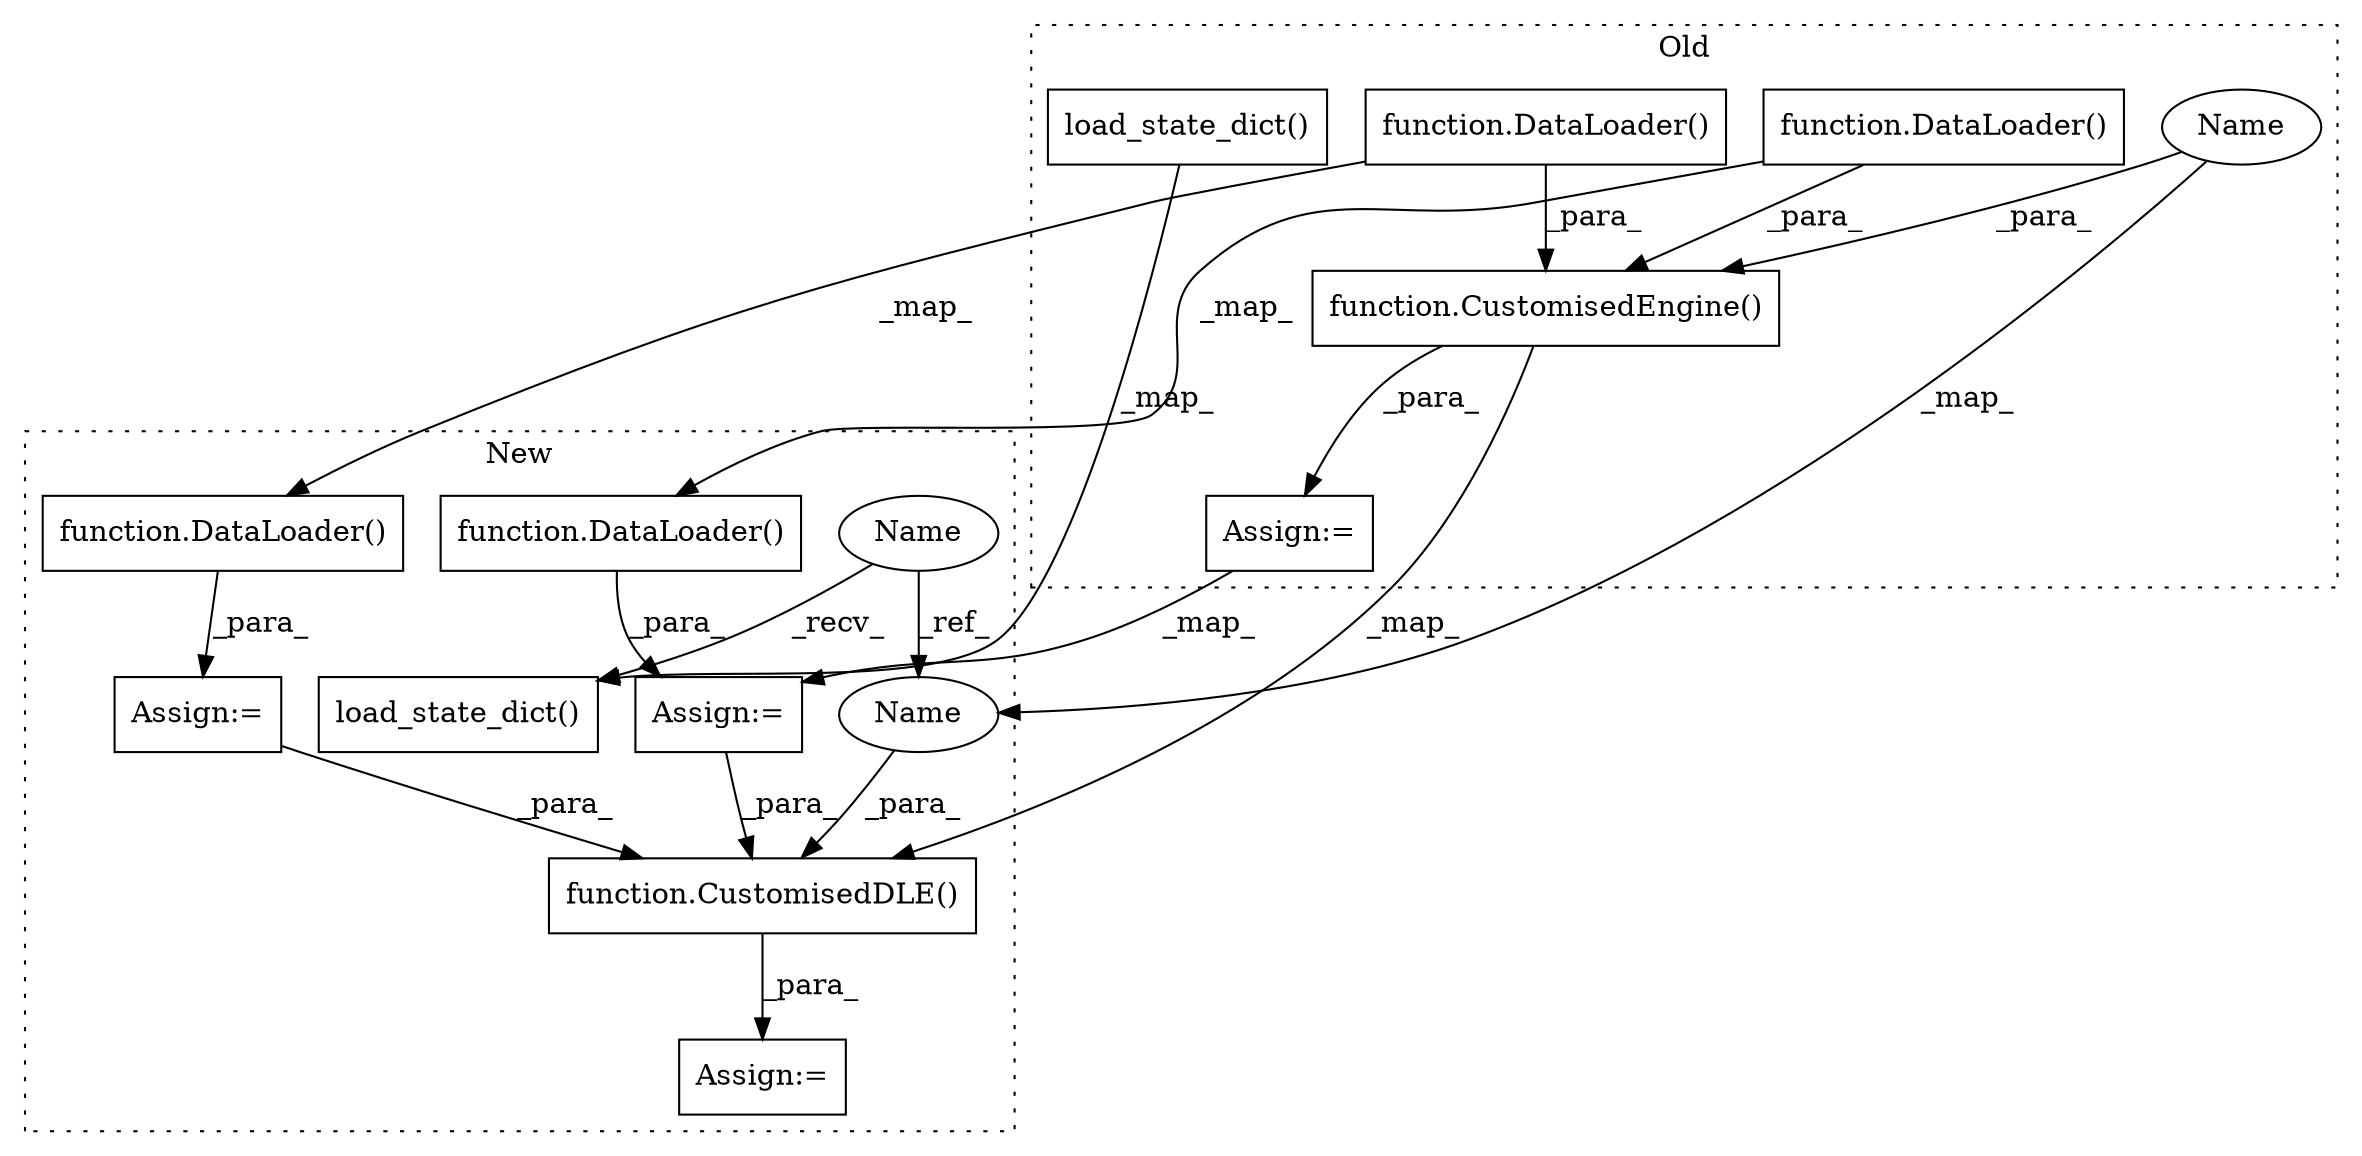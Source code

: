 digraph G {
subgraph cluster0 {
1 [label="function.DataLoader()" a="75" s="1792" l="565" shape="box"];
4 [label="function.CustomisedEngine()" a="75" s="1753,2928" l="26,383" shape="box"];
8 [label="load_state_dict()" a="75" s="1670,1737" l="20,1" shape="box"];
11 [label="function.DataLoader()" a="75" s="2367" l="561" shape="box"];
12 [label="Assign:=" a="68" s="1750" l="3" shape="box"];
15 [label="Name" a="87" s="1779" l="3" shape="ellipse"];
label = "Old";
style="dotted";
}
subgraph cluster1 {
2 [label="function.DataLoader()" a="75" s="1253" l="536" shape="box"];
3 [label="Assign:=" a="68" s="1250" l="3" shape="box"];
5 [label="function.CustomisedDLE()" a="75" s="2834,2902" l="23,383" shape="box"];
6 [label="Name" a="87" s="2412" l="3" shape="ellipse"];
7 [label="load_state_dict()" a="75" s="2698,2765" l="20,1" shape="box"];
9 [label="Assign:=" a="68" s="2831" l="3" shape="box"];
10 [label="function.DataLoader()" a="75" s="1808" l="509" shape="box"];
13 [label="Assign:=" a="68" s="1805" l="3" shape="box"];
14 [label="Name" a="87" s="2857" l="3" shape="ellipse"];
label = "New";
style="dotted";
}
1 -> 4 [label="_para_"];
1 -> 2 [label="_map_"];
2 -> 3 [label="_para_"];
3 -> 5 [label="_para_"];
4 -> 5 [label="_map_"];
4 -> 12 [label="_para_"];
5 -> 9 [label="_para_"];
6 -> 7 [label="_recv_"];
6 -> 14 [label="_ref_"];
8 -> 7 [label="_map_"];
10 -> 13 [label="_para_"];
11 -> 4 [label="_para_"];
11 -> 10 [label="_map_"];
12 -> 13 [label="_map_"];
13 -> 5 [label="_para_"];
14 -> 5 [label="_para_"];
15 -> 4 [label="_para_"];
15 -> 14 [label="_map_"];
}